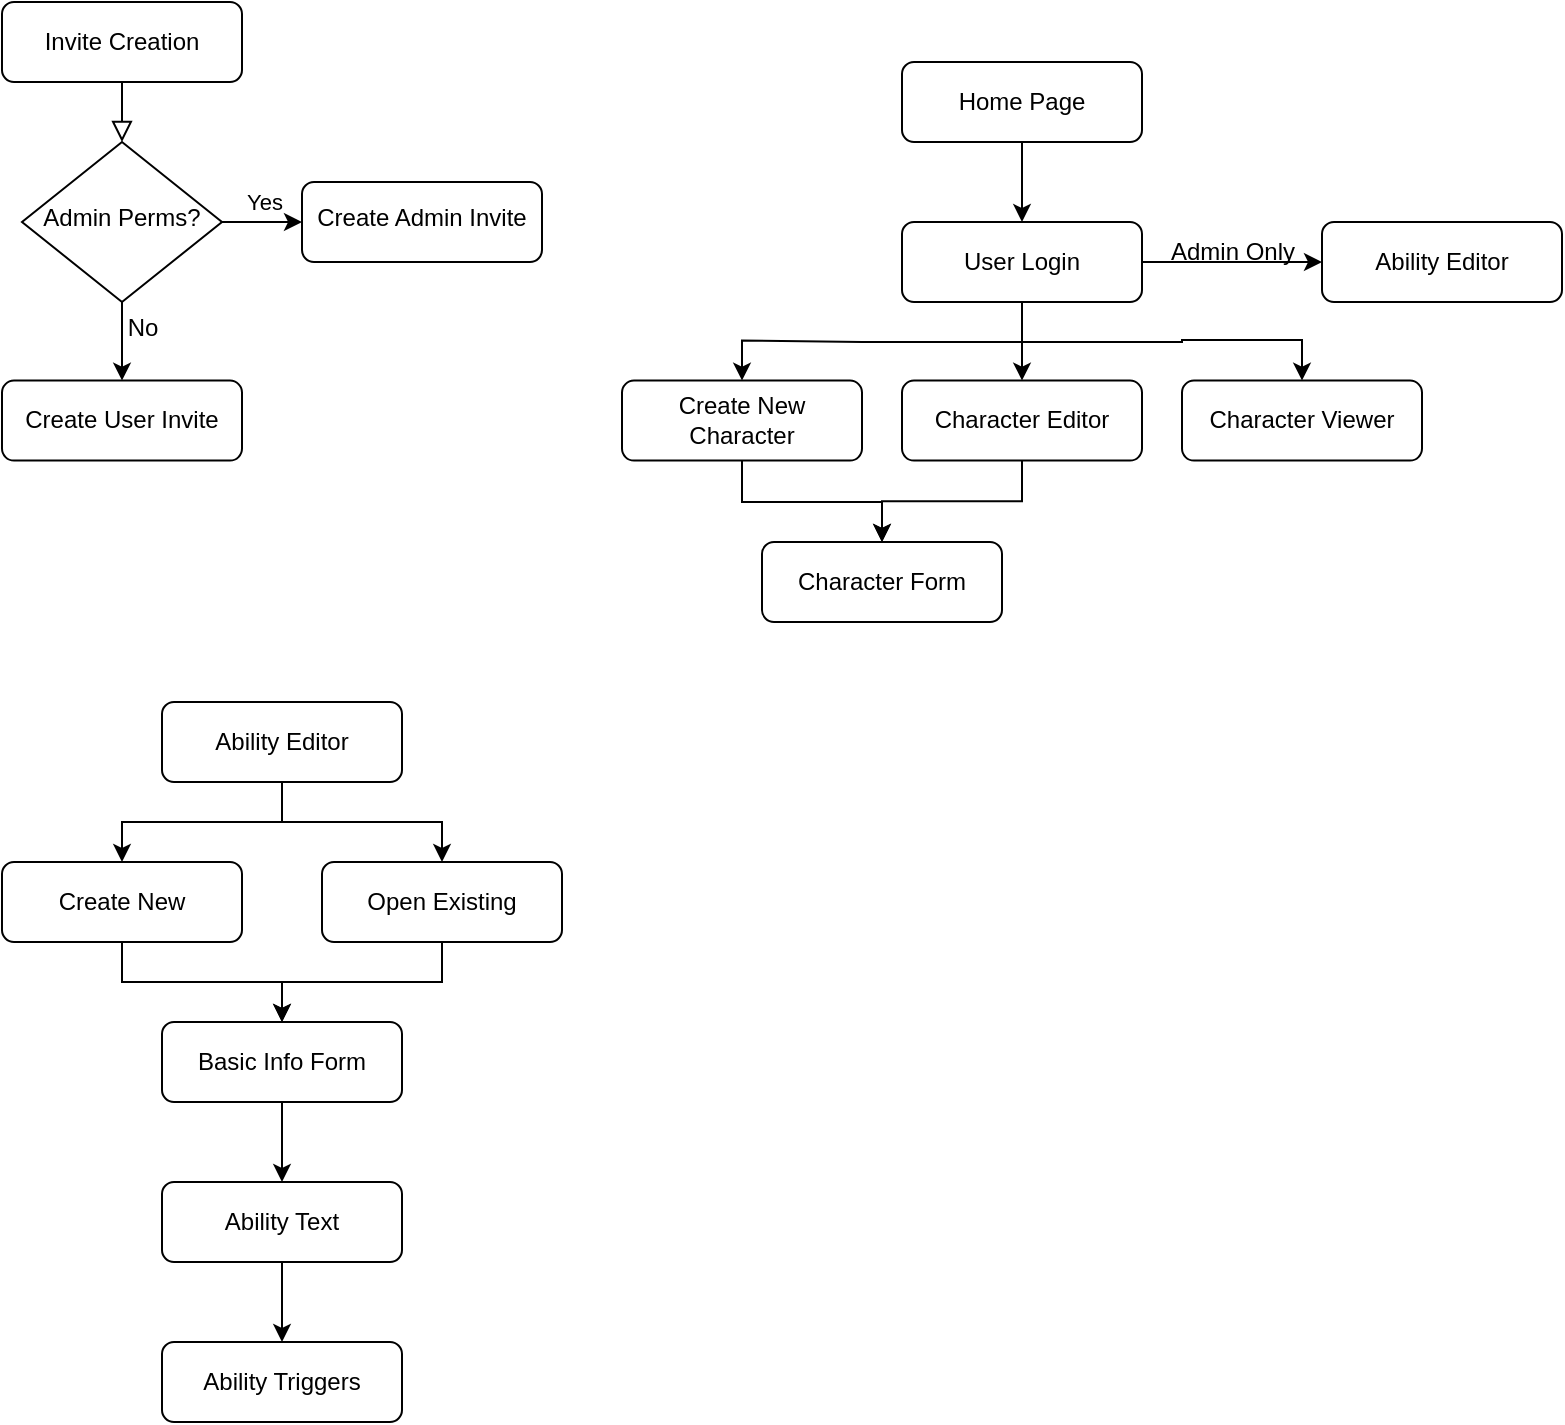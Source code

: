 <mxfile version="24.8.1">
  <diagram id="C5RBs43oDa-KdzZeNtuy" name="Page-1">
    <mxGraphModel dx="1430" dy="786" grid="1" gridSize="10" guides="1" tooltips="1" connect="1" arrows="1" fold="1" page="1" pageScale="1" pageWidth="827" pageHeight="1169" math="0" shadow="0">
      <root>
        <mxCell id="WIyWlLk6GJQsqaUBKTNV-0" />
        <mxCell id="WIyWlLk6GJQsqaUBKTNV-1" parent="WIyWlLk6GJQsqaUBKTNV-0" />
        <mxCell id="WIyWlLk6GJQsqaUBKTNV-2" value="" style="rounded=0;html=1;jettySize=auto;orthogonalLoop=1;fontSize=11;endArrow=block;endFill=0;endSize=8;strokeWidth=1;shadow=0;labelBackgroundColor=none;edgeStyle=orthogonalEdgeStyle;" parent="WIyWlLk6GJQsqaUBKTNV-1" source="WIyWlLk6GJQsqaUBKTNV-3" target="WIyWlLk6GJQsqaUBKTNV-6" edge="1">
          <mxGeometry relative="1" as="geometry" />
        </mxCell>
        <mxCell id="WIyWlLk6GJQsqaUBKTNV-3" value="Invite Creation" style="rounded=1;whiteSpace=wrap;html=1;fontSize=12;glass=0;strokeWidth=1;shadow=0;" parent="WIyWlLk6GJQsqaUBKTNV-1" vertex="1">
          <mxGeometry x="10" y="10" width="120" height="40" as="geometry" />
        </mxCell>
        <mxCell id="06jQEKfHEUzu6eFfH_fs-6" value="" style="edgeStyle=orthogonalEdgeStyle;rounded=0;orthogonalLoop=1;jettySize=auto;html=1;" edge="1" parent="WIyWlLk6GJQsqaUBKTNV-1" source="WIyWlLk6GJQsqaUBKTNV-6" target="06jQEKfHEUzu6eFfH_fs-5">
          <mxGeometry relative="1" as="geometry" />
        </mxCell>
        <mxCell id="06jQEKfHEUzu6eFfH_fs-8" value="Yes" style="edgeLabel;html=1;align=center;verticalAlign=middle;resizable=0;points=[];" vertex="1" connectable="0" parent="06jQEKfHEUzu6eFfH_fs-6">
          <mxGeometry x="-0.385" y="4" relative="1" as="geometry">
            <mxPoint x="8" y="-6" as="offset" />
          </mxGeometry>
        </mxCell>
        <mxCell id="06jQEKfHEUzu6eFfH_fs-42" value="" style="edgeStyle=orthogonalEdgeStyle;rounded=0;orthogonalLoop=1;jettySize=auto;html=1;" edge="1" parent="WIyWlLk6GJQsqaUBKTNV-1" source="WIyWlLk6GJQsqaUBKTNV-6" target="WIyWlLk6GJQsqaUBKTNV-12">
          <mxGeometry relative="1" as="geometry" />
        </mxCell>
        <mxCell id="WIyWlLk6GJQsqaUBKTNV-6" value="Admin Perms?" style="rhombus;whiteSpace=wrap;html=1;shadow=0;fontFamily=Helvetica;fontSize=12;align=center;strokeWidth=1;spacing=6;spacingTop=-4;" parent="WIyWlLk6GJQsqaUBKTNV-1" vertex="1">
          <mxGeometry x="20" y="80" width="100" height="80" as="geometry" />
        </mxCell>
        <mxCell id="WIyWlLk6GJQsqaUBKTNV-12" value="Create User Invite" style="rounded=1;whiteSpace=wrap;html=1;fontSize=12;glass=0;strokeWidth=1;shadow=0;" parent="WIyWlLk6GJQsqaUBKTNV-1" vertex="1">
          <mxGeometry x="10" y="199.31" width="120" height="40" as="geometry" />
        </mxCell>
        <mxCell id="06jQEKfHEUzu6eFfH_fs-5" value="Create Admin Invite" style="rounded=1;whiteSpace=wrap;html=1;shadow=0;strokeWidth=1;spacing=6;spacingTop=-4;" vertex="1" parent="WIyWlLk6GJQsqaUBKTNV-1">
          <mxGeometry x="160" y="100" width="120" height="40" as="geometry" />
        </mxCell>
        <mxCell id="06jQEKfHEUzu6eFfH_fs-14" value="" style="edgeStyle=orthogonalEdgeStyle;rounded=0;orthogonalLoop=1;jettySize=auto;html=1;" edge="1" parent="WIyWlLk6GJQsqaUBKTNV-1" source="06jQEKfHEUzu6eFfH_fs-10" target="06jQEKfHEUzu6eFfH_fs-13">
          <mxGeometry relative="1" as="geometry" />
        </mxCell>
        <mxCell id="06jQEKfHEUzu6eFfH_fs-10" value="Home Page" style="rounded=1;whiteSpace=wrap;html=1;" vertex="1" parent="WIyWlLk6GJQsqaUBKTNV-1">
          <mxGeometry x="460" y="40" width="120" height="40" as="geometry" />
        </mxCell>
        <mxCell id="06jQEKfHEUzu6eFfH_fs-19" value="" style="edgeStyle=orthogonalEdgeStyle;rounded=0;orthogonalLoop=1;jettySize=auto;html=1;exitX=0.5;exitY=1;exitDx=0;exitDy=0;" edge="1" parent="WIyWlLk6GJQsqaUBKTNV-1" source="06jQEKfHEUzu6eFfH_fs-13" target="06jQEKfHEUzu6eFfH_fs-18">
          <mxGeometry relative="1" as="geometry" />
        </mxCell>
        <mxCell id="06jQEKfHEUzu6eFfH_fs-21" value="" style="edgeStyle=orthogonalEdgeStyle;rounded=0;orthogonalLoop=1;jettySize=auto;html=1;" edge="1" parent="WIyWlLk6GJQsqaUBKTNV-1" source="06jQEKfHEUzu6eFfH_fs-13" target="06jQEKfHEUzu6eFfH_fs-20">
          <mxGeometry relative="1" as="geometry">
            <Array as="points">
              <mxPoint x="520" y="200" />
              <mxPoint x="520" y="200" />
            </Array>
          </mxGeometry>
        </mxCell>
        <mxCell id="06jQEKfHEUzu6eFfH_fs-26" value="" style="edgeStyle=orthogonalEdgeStyle;rounded=0;orthogonalLoop=1;jettySize=auto;html=1;" edge="1" parent="WIyWlLk6GJQsqaUBKTNV-1" source="06jQEKfHEUzu6eFfH_fs-13" target="06jQEKfHEUzu6eFfH_fs-25">
          <mxGeometry relative="1" as="geometry">
            <Array as="points">
              <mxPoint x="520" y="180" />
              <mxPoint x="600" y="180" />
              <mxPoint x="740" y="179" />
            </Array>
          </mxGeometry>
        </mxCell>
        <mxCell id="06jQEKfHEUzu6eFfH_fs-47" style="edgeStyle=orthogonalEdgeStyle;rounded=0;orthogonalLoop=1;jettySize=auto;html=1;" edge="1" parent="WIyWlLk6GJQsqaUBKTNV-1" source="06jQEKfHEUzu6eFfH_fs-13" target="06jQEKfHEUzu6eFfH_fs-15">
          <mxGeometry relative="1" as="geometry" />
        </mxCell>
        <mxCell id="06jQEKfHEUzu6eFfH_fs-13" value="User Login" style="whiteSpace=wrap;html=1;rounded=1;" vertex="1" parent="WIyWlLk6GJQsqaUBKTNV-1">
          <mxGeometry x="460" y="120" width="120" height="40" as="geometry" />
        </mxCell>
        <mxCell id="06jQEKfHEUzu6eFfH_fs-15" value="Ability Editor" style="whiteSpace=wrap;html=1;rounded=1;" vertex="1" parent="WIyWlLk6GJQsqaUBKTNV-1">
          <mxGeometry x="670" y="120" width="120" height="40" as="geometry" />
        </mxCell>
        <mxCell id="06jQEKfHEUzu6eFfH_fs-17" style="edgeStyle=orthogonalEdgeStyle;rounded=0;orthogonalLoop=1;jettySize=auto;html=1;exitX=0.5;exitY=1;exitDx=0;exitDy=0;" edge="1" parent="WIyWlLk6GJQsqaUBKTNV-1" source="06jQEKfHEUzu6eFfH_fs-15" target="06jQEKfHEUzu6eFfH_fs-15">
          <mxGeometry relative="1" as="geometry" />
        </mxCell>
        <mxCell id="06jQEKfHEUzu6eFfH_fs-40" value="" style="edgeStyle=orthogonalEdgeStyle;rounded=0;orthogonalLoop=1;jettySize=auto;html=1;" edge="1" parent="WIyWlLk6GJQsqaUBKTNV-1" source="06jQEKfHEUzu6eFfH_fs-18" target="06jQEKfHEUzu6eFfH_fs-39">
          <mxGeometry relative="1" as="geometry">
            <Array as="points">
              <mxPoint x="380" y="260" />
              <mxPoint x="450" y="260" />
            </Array>
          </mxGeometry>
        </mxCell>
        <mxCell id="06jQEKfHEUzu6eFfH_fs-18" value="Create New Character" style="whiteSpace=wrap;html=1;rounded=1;" vertex="1" parent="WIyWlLk6GJQsqaUBKTNV-1">
          <mxGeometry x="320" y="199.31" width="120" height="40" as="geometry" />
        </mxCell>
        <mxCell id="06jQEKfHEUzu6eFfH_fs-49" value="" style="edgeStyle=orthogonalEdgeStyle;rounded=0;orthogonalLoop=1;jettySize=auto;html=1;" edge="1" parent="WIyWlLk6GJQsqaUBKTNV-1" source="06jQEKfHEUzu6eFfH_fs-20" target="06jQEKfHEUzu6eFfH_fs-39">
          <mxGeometry relative="1" as="geometry" />
        </mxCell>
        <mxCell id="06jQEKfHEUzu6eFfH_fs-20" value="Character Editor" style="whiteSpace=wrap;html=1;rounded=1;" vertex="1" parent="WIyWlLk6GJQsqaUBKTNV-1">
          <mxGeometry x="460" y="199.31" width="120" height="40" as="geometry" />
        </mxCell>
        <mxCell id="06jQEKfHEUzu6eFfH_fs-25" value="Character Viewer" style="whiteSpace=wrap;html=1;rounded=1;" vertex="1" parent="WIyWlLk6GJQsqaUBKTNV-1">
          <mxGeometry x="600" y="199.31" width="120" height="40" as="geometry" />
        </mxCell>
        <mxCell id="06jQEKfHEUzu6eFfH_fs-29" value="" style="edgeStyle=orthogonalEdgeStyle;rounded=0;orthogonalLoop=1;jettySize=auto;html=1;" edge="1" parent="WIyWlLk6GJQsqaUBKTNV-1" source="06jQEKfHEUzu6eFfH_fs-27" target="06jQEKfHEUzu6eFfH_fs-28">
          <mxGeometry relative="1" as="geometry" />
        </mxCell>
        <mxCell id="06jQEKfHEUzu6eFfH_fs-31" value="" style="edgeStyle=orthogonalEdgeStyle;rounded=0;orthogonalLoop=1;jettySize=auto;html=1;" edge="1" parent="WIyWlLk6GJQsqaUBKTNV-1" source="06jQEKfHEUzu6eFfH_fs-27" target="06jQEKfHEUzu6eFfH_fs-30">
          <mxGeometry relative="1" as="geometry" />
        </mxCell>
        <mxCell id="06jQEKfHEUzu6eFfH_fs-27" value="Ability Editor" style="whiteSpace=wrap;html=1;rounded=1;" vertex="1" parent="WIyWlLk6GJQsqaUBKTNV-1">
          <mxGeometry x="90" y="360" width="120" height="40" as="geometry" />
        </mxCell>
        <mxCell id="06jQEKfHEUzu6eFfH_fs-33" value="" style="edgeStyle=orthogonalEdgeStyle;rounded=0;orthogonalLoop=1;jettySize=auto;html=1;" edge="1" parent="WIyWlLk6GJQsqaUBKTNV-1" source="06jQEKfHEUzu6eFfH_fs-28" target="06jQEKfHEUzu6eFfH_fs-32">
          <mxGeometry relative="1" as="geometry" />
        </mxCell>
        <mxCell id="06jQEKfHEUzu6eFfH_fs-28" value="Create New" style="whiteSpace=wrap;html=1;rounded=1;" vertex="1" parent="WIyWlLk6GJQsqaUBKTNV-1">
          <mxGeometry x="10" y="440" width="120" height="40" as="geometry" />
        </mxCell>
        <mxCell id="06jQEKfHEUzu6eFfH_fs-34" value="" style="edgeStyle=orthogonalEdgeStyle;rounded=0;orthogonalLoop=1;jettySize=auto;html=1;" edge="1" parent="WIyWlLk6GJQsqaUBKTNV-1" source="06jQEKfHEUzu6eFfH_fs-30" target="06jQEKfHEUzu6eFfH_fs-32">
          <mxGeometry relative="1" as="geometry" />
        </mxCell>
        <mxCell id="06jQEKfHEUzu6eFfH_fs-30" value="Open Existing" style="whiteSpace=wrap;html=1;rounded=1;" vertex="1" parent="WIyWlLk6GJQsqaUBKTNV-1">
          <mxGeometry x="170" y="440" width="120" height="40" as="geometry" />
        </mxCell>
        <mxCell id="06jQEKfHEUzu6eFfH_fs-36" value="" style="edgeStyle=orthogonalEdgeStyle;rounded=0;orthogonalLoop=1;jettySize=auto;html=1;" edge="1" parent="WIyWlLk6GJQsqaUBKTNV-1" source="06jQEKfHEUzu6eFfH_fs-32" target="06jQEKfHEUzu6eFfH_fs-35">
          <mxGeometry relative="1" as="geometry" />
        </mxCell>
        <mxCell id="06jQEKfHEUzu6eFfH_fs-32" value="Basic Info Form" style="whiteSpace=wrap;html=1;rounded=1;" vertex="1" parent="WIyWlLk6GJQsqaUBKTNV-1">
          <mxGeometry x="90" y="520" width="120" height="40" as="geometry" />
        </mxCell>
        <mxCell id="06jQEKfHEUzu6eFfH_fs-38" value="" style="edgeStyle=orthogonalEdgeStyle;rounded=0;orthogonalLoop=1;jettySize=auto;html=1;" edge="1" parent="WIyWlLk6GJQsqaUBKTNV-1" source="06jQEKfHEUzu6eFfH_fs-35" target="06jQEKfHEUzu6eFfH_fs-37">
          <mxGeometry relative="1" as="geometry" />
        </mxCell>
        <mxCell id="06jQEKfHEUzu6eFfH_fs-35" value="Ability Text" style="whiteSpace=wrap;html=1;rounded=1;" vertex="1" parent="WIyWlLk6GJQsqaUBKTNV-1">
          <mxGeometry x="90" y="600" width="120" height="40" as="geometry" />
        </mxCell>
        <mxCell id="06jQEKfHEUzu6eFfH_fs-37" value="Ability Triggers" style="whiteSpace=wrap;html=1;rounded=1;" vertex="1" parent="WIyWlLk6GJQsqaUBKTNV-1">
          <mxGeometry x="90" y="680" width="120" height="40" as="geometry" />
        </mxCell>
        <mxCell id="06jQEKfHEUzu6eFfH_fs-39" value="Character Form" style="whiteSpace=wrap;html=1;rounded=1;" vertex="1" parent="WIyWlLk6GJQsqaUBKTNV-1">
          <mxGeometry x="390" y="280" width="120" height="40" as="geometry" />
        </mxCell>
        <mxCell id="06jQEKfHEUzu6eFfH_fs-44" value="No" style="text;html=1;align=center;verticalAlign=middle;resizable=0;points=[];autosize=1;strokeColor=none;fillColor=none;" vertex="1" parent="WIyWlLk6GJQsqaUBKTNV-1">
          <mxGeometry x="60" y="158" width="40" height="30" as="geometry" />
        </mxCell>
        <mxCell id="06jQEKfHEUzu6eFfH_fs-48" value="Admin Only" style="text;html=1;align=center;verticalAlign=middle;resizable=0;points=[];autosize=1;strokeColor=none;fillColor=none;" vertex="1" parent="WIyWlLk6GJQsqaUBKTNV-1">
          <mxGeometry x="580" y="120" width="90" height="30" as="geometry" />
        </mxCell>
      </root>
    </mxGraphModel>
  </diagram>
</mxfile>
